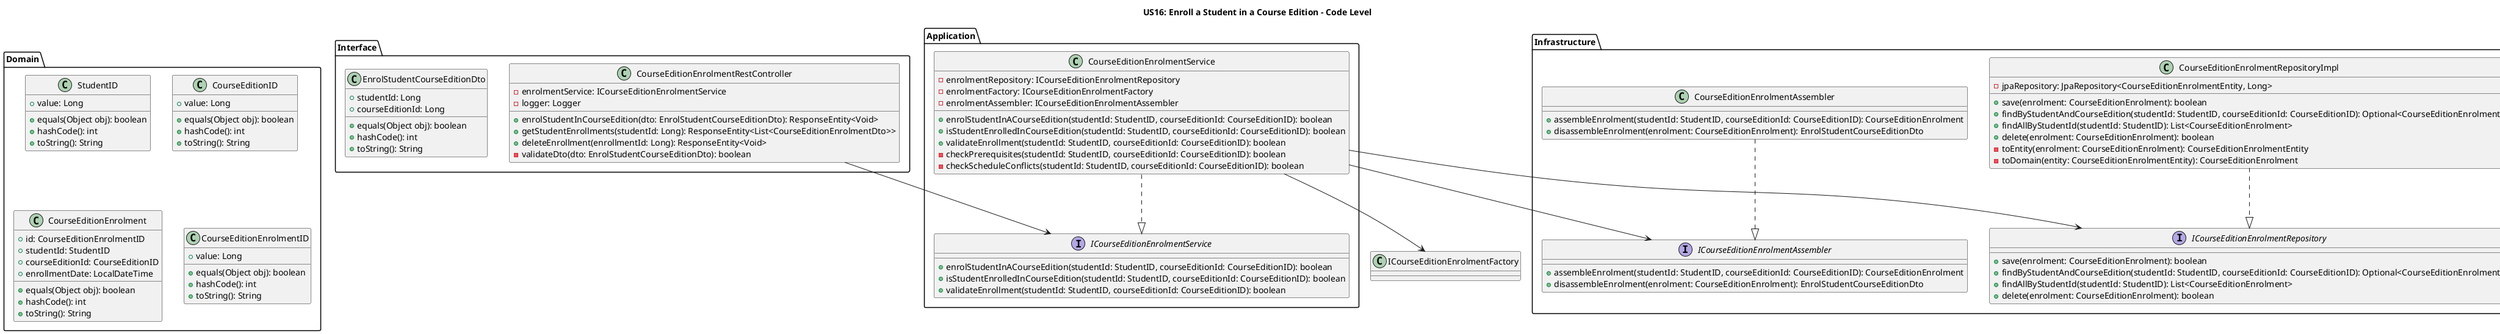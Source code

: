 @startuml
title US16: Enroll a Student in a Course Edition - Code Level

' Domain Layer
package "Domain" {
    class StudentID {
        +value: Long
        +equals(Object obj): boolean
        +hashCode(): int
        +toString(): String
    }
    
    class CourseEditionID {
        +value: Long
        +equals(Object obj): boolean
        +hashCode(): int
        +toString(): String
    }
    
    class CourseEditionEnrolment {
        +id: CourseEditionEnrolmentID
        +studentId: StudentID
        +courseEditionId: CourseEditionID
        +enrollmentDate: LocalDateTime
        +equals(Object obj): boolean
        +hashCode(): int
        +toString(): String
    }
    
    class CourseEditionEnrolmentID {
        +value: Long
        +equals(Object obj): boolean
        +hashCode(): int
        +toString(): String
    }
}

' Application Layer
package "Application" {
    interface ICourseEditionEnrolmentService {
        +enrolStudentInACourseEdition(studentId: StudentID, courseEditionId: CourseEditionID): boolean
        +isStudentEnrolledInCourseEdition(studentId: StudentID, courseEditionId: CourseEditionID): boolean
        +validateEnrollment(studentId: StudentID, courseEditionId: CourseEditionID): boolean
    }
    
    class CourseEditionEnrolmentService {
        -enrolmentRepository: ICourseEditionEnrolmentRepository
        -enrolmentFactory: ICourseEditionEnrolmentFactory
        -enrolmentAssembler: ICourseEditionEnrolmentAssembler
        +enrolStudentInACourseEdition(studentId: StudentID, courseEditionId: CourseEditionID): boolean
        +isStudentEnrolledInCourseEdition(studentId: StudentID, courseEditionId: CourseEditionID): boolean
        +validateEnrollment(studentId: StudentID, courseEditionId: CourseEditionID): boolean
        -checkPrerequisites(studentId: StudentID, courseEditionId: CourseEditionID): boolean
        -checkScheduleConflicts(studentId: StudentID, courseEditionId: CourseEditionID): boolean
    }
}

' Infrastructure Layer
package "Infrastructure" {
    interface ICourseEditionEnrolmentRepository {
        +save(enrolment: CourseEditionEnrolment): boolean
        +findByStudentAndCourseEdition(studentId: StudentID, courseEditionId: CourseEditionID): Optional<CourseEditionEnrolment>
        +findAllByStudentId(studentId: StudentID): List<CourseEditionEnrolment>
        +delete(enrolment: CourseEditionEnrolment): boolean
    }
    
    class CourseEditionEnrolmentRepositoryImpl {
        -jpaRepository: JpaRepository<CourseEditionEnrolmentEntity, Long>
        +save(enrolment: CourseEditionEnrolment): boolean
        +findByStudentAndCourseEdition(studentId: StudentID, courseEditionId: CourseEditionID): Optional<CourseEditionEnrolment>
        +findAllByStudentId(studentId: StudentID): List<CourseEditionEnrolment>
        +delete(enrolment: CourseEditionEnrolment): boolean
        -toEntity(enrolment: CourseEditionEnrolment): CourseEditionEnrolmentEntity
        -toDomain(entity: CourseEditionEnrolmentEntity): CourseEditionEnrolment
    }

    interface ICourseEditionEnrolmentAssembler {
        +assembleEnrolment(studentId: StudentID, courseEditionId: CourseEditionID): CourseEditionEnrolment
        +disassembleEnrolment(enrolment: CourseEditionEnrolment): EnrolStudentCourseEditionDto
    }

    class CourseEditionEnrolmentAssembler {
        +assembleEnrolment(studentId: StudentID, courseEditionId: CourseEditionID): CourseEditionEnrolment
        +disassembleEnrolment(enrolment: CourseEditionEnrolment): EnrolStudentCourseEditionDto
    }
}

' Interface Layer
package "Interface" {
    class CourseEditionEnrolmentRestController {
        -enrolmentService: ICourseEditionEnrolmentService
        -logger: Logger
        +enrolStudentInCourseEdition(dto: EnrolStudentCourseEditionDto): ResponseEntity<Void>
        +getStudentEnrollments(studentId: Long): ResponseEntity<List<CourseEditionEnrolmentDto>>
        +deleteEnrollment(enrollmentId: Long): ResponseEntity<Void>
        -validateDto(dto: EnrolStudentCourseEditionDto): boolean
    }
    
    class EnrolStudentCourseEditionDto {
        +studentId: Long
        +courseEditionId: Long
        +equals(Object obj): boolean
        +hashCode(): int
        +toString(): String
    }
}

' Relationships
CourseEditionEnrolmentService ..|> ICourseEditionEnrolmentService
CourseEditionEnrolmentService --> ICourseEditionEnrolmentRepository
CourseEditionEnrolmentService --> ICourseEditionEnrolmentFactory
CourseEditionEnrolmentService --> ICourseEditionEnrolmentAssembler
CourseEditionEnrolmentAssembler ..|> ICourseEditionEnrolmentAssembler
CourseEditionEnrolmentRepositoryImpl ..|> ICourseEditionEnrolmentRepository
CourseEditionEnrolmentRestController --> ICourseEditionEnrolmentService

@enduml 